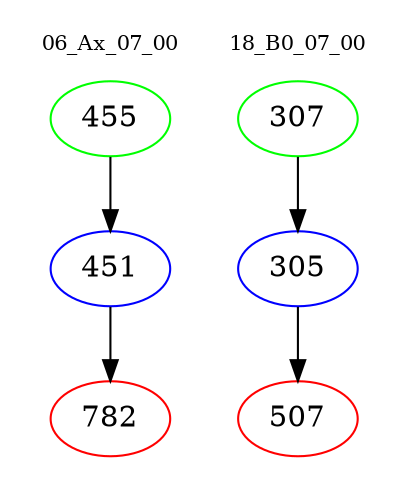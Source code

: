 digraph{
subgraph cluster_0 {
color = white
label = "06_Ax_07_00";
fontsize=10;
T0_455 [label="455", color="green"]
T0_455 -> T0_451 [color="black"]
T0_451 [label="451", color="blue"]
T0_451 -> T0_782 [color="black"]
T0_782 [label="782", color="red"]
}
subgraph cluster_1 {
color = white
label = "18_B0_07_00";
fontsize=10;
T1_307 [label="307", color="green"]
T1_307 -> T1_305 [color="black"]
T1_305 [label="305", color="blue"]
T1_305 -> T1_507 [color="black"]
T1_507 [label="507", color="red"]
}
}

